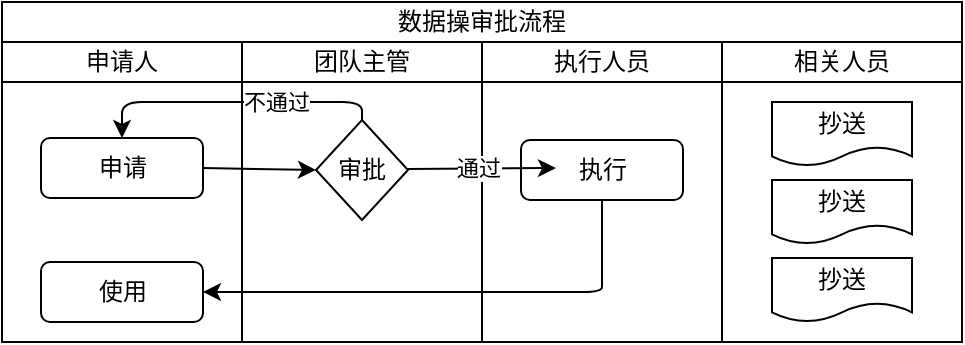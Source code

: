 <mxfile version="14.2.9" type="github">
  <diagram id="VMFxmdH4z1Ak0hR0MI4i" name="Page-1">
    <mxGraphModel dx="1381" dy="667" grid="1" gridSize="10" guides="1" tooltips="1" connect="1" arrows="1" fold="1" page="1" pageScale="1" pageWidth="827" pageHeight="1169" math="0" shadow="0">
      <root>
        <mxCell id="0" />
        <mxCell id="1" parent="0" />
        <mxCell id="eBu9w11p36_Ps7mkt3---1" value="数据操审批流程" style="rounded=0;whiteSpace=wrap;html=1;" parent="1" vertex="1">
          <mxGeometry x="64" y="120" width="480" height="20" as="geometry" />
        </mxCell>
        <mxCell id="eBu9w11p36_Ps7mkt3---3" value="申请人" style="rounded=0;whiteSpace=wrap;html=1;" parent="1" vertex="1">
          <mxGeometry x="64" y="140" width="120" height="20" as="geometry" />
        </mxCell>
        <mxCell id="eBu9w11p36_Ps7mkt3---4" value="团队主管" style="rounded=0;whiteSpace=wrap;html=1;" parent="1" vertex="1">
          <mxGeometry x="184" y="140" width="120" height="20" as="geometry" />
        </mxCell>
        <mxCell id="eBu9w11p36_Ps7mkt3---6" value="执行人员" style="rounded=0;whiteSpace=wrap;html=1;" parent="1" vertex="1">
          <mxGeometry x="304" y="140" width="120" height="20" as="geometry" />
        </mxCell>
        <mxCell id="eBu9w11p36_Ps7mkt3---7" value="相关人员" style="rounded=0;whiteSpace=wrap;html=1;" parent="1" vertex="1">
          <mxGeometry x="424" y="140" width="120" height="20" as="geometry" />
        </mxCell>
        <mxCell id="eBu9w11p36_Ps7mkt3---8" value="" style="rounded=0;whiteSpace=wrap;html=1;" parent="1" vertex="1">
          <mxGeometry x="64" y="160" width="120" height="130" as="geometry" />
        </mxCell>
        <mxCell id="eBu9w11p36_Ps7mkt3---9" value="申请" style="rounded=1;whiteSpace=wrap;html=1;" parent="1" vertex="1">
          <mxGeometry x="83.5" y="188" width="81" height="30" as="geometry" />
        </mxCell>
        <mxCell id="eBu9w11p36_Ps7mkt3---10" value="" style="rounded=0;whiteSpace=wrap;html=1;" parent="1" vertex="1">
          <mxGeometry x="184" y="160" width="120" height="130" as="geometry" />
        </mxCell>
        <mxCell id="eBu9w11p36_Ps7mkt3---12" value="" style="rounded=0;whiteSpace=wrap;html=1;fontStyle=1" parent="1" vertex="1">
          <mxGeometry x="304" y="160" width="120" height="130" as="geometry" />
        </mxCell>
        <mxCell id="eBu9w11p36_Ps7mkt3---13" value="" style="rounded=0;whiteSpace=wrap;html=1;" parent="1" vertex="1">
          <mxGeometry x="424" y="160" width="120" height="130" as="geometry" />
        </mxCell>
        <mxCell id="eBu9w11p36_Ps7mkt3---14" value="使用" style="rounded=1;whiteSpace=wrap;html=1;" parent="1" vertex="1">
          <mxGeometry x="83.5" y="250" width="81" height="30" as="geometry" />
        </mxCell>
        <mxCell id="eBu9w11p36_Ps7mkt3---15" value="审批" style="rhombus;whiteSpace=wrap;html=1;" parent="1" vertex="1">
          <mxGeometry x="221" y="179" width="46" height="50" as="geometry" />
        </mxCell>
        <mxCell id="eBu9w11p36_Ps7mkt3---17" value="执行" style="rounded=1;whiteSpace=wrap;html=1;" parent="1" vertex="1">
          <mxGeometry x="323.5" y="189" width="81" height="30" as="geometry" />
        </mxCell>
        <mxCell id="eBu9w11p36_Ps7mkt3---18" value="抄送" style="shape=document;whiteSpace=wrap;html=1;boundedLbl=1;" parent="1" vertex="1">
          <mxGeometry x="449" y="170" width="70" height="32" as="geometry" />
        </mxCell>
        <mxCell id="eBu9w11p36_Ps7mkt3---19" value="抄送" style="shape=document;whiteSpace=wrap;html=1;boundedLbl=1;" parent="1" vertex="1">
          <mxGeometry x="449" y="248" width="70" height="32" as="geometry" />
        </mxCell>
        <mxCell id="eBu9w11p36_Ps7mkt3---20" value="抄送" style="shape=document;whiteSpace=wrap;html=1;boundedLbl=1;" parent="1" vertex="1">
          <mxGeometry x="449" y="209" width="70" height="32" as="geometry" />
        </mxCell>
        <mxCell id="eBu9w11p36_Ps7mkt3---21" value="" style="endArrow=classic;html=1;exitX=1;exitY=0.5;exitDx=0;exitDy=0;entryX=0;entryY=0.5;entryDx=0;entryDy=0;" parent="1" source="eBu9w11p36_Ps7mkt3---9" target="eBu9w11p36_Ps7mkt3---15" edge="1">
          <mxGeometry width="50" height="50" relative="1" as="geometry">
            <mxPoint x="160" y="240" as="sourcePoint" />
            <mxPoint x="210" y="190" as="targetPoint" />
          </mxGeometry>
        </mxCell>
        <mxCell id="eBu9w11p36_Ps7mkt3---22" value="" style="endArrow=classic;html=1;exitX=1;exitY=0.5;exitDx=0;exitDy=0;entryX=0;entryY=0.5;entryDx=0;entryDy=0;" parent="1" edge="1">
          <mxGeometry width="50" height="50" relative="1" as="geometry">
            <mxPoint x="267" y="203.5" as="sourcePoint" />
            <mxPoint x="341" y="203" as="targetPoint" />
          </mxGeometry>
        </mxCell>
        <mxCell id="eBu9w11p36_Ps7mkt3---27" value="通过" style="edgeLabel;html=1;align=center;verticalAlign=middle;resizable=0;points=[];" parent="eBu9w11p36_Ps7mkt3---22" vertex="1" connectable="0">
          <mxGeometry x="-0.054" y="1" relative="1" as="geometry">
            <mxPoint as="offset" />
          </mxGeometry>
        </mxCell>
        <mxCell id="eBu9w11p36_Ps7mkt3---25" value="" style="endArrow=classic;html=1;entryX=1;entryY=0.5;entryDx=0;entryDy=0;exitX=0.5;exitY=1;exitDx=0;exitDy=0;" parent="1" target="eBu9w11p36_Ps7mkt3---14" edge="1" source="eBu9w11p36_Ps7mkt3---17">
          <mxGeometry width="50" height="50" relative="1" as="geometry">
            <mxPoint x="480" y="220" as="sourcePoint" />
            <mxPoint x="480" y="310" as="targetPoint" />
            <Array as="points">
              <mxPoint x="364" y="255" />
              <mxPoint x="364" y="265" />
            </Array>
          </mxGeometry>
        </mxCell>
        <mxCell id="eBu9w11p36_Ps7mkt3---28" value="" style="endArrow=classic;html=1;exitX=0.5;exitY=0;exitDx=0;exitDy=0;entryX=0.5;entryY=0;entryDx=0;entryDy=0;" parent="1" source="eBu9w11p36_Ps7mkt3---15" target="eBu9w11p36_Ps7mkt3---9" edge="1">
          <mxGeometry width="50" height="50" relative="1" as="geometry">
            <mxPoint x="240" y="179" as="sourcePoint" />
            <mxPoint x="244" y="170" as="targetPoint" />
            <Array as="points">
              <mxPoint x="244" y="170" />
              <mxPoint x="124" y="170" />
            </Array>
          </mxGeometry>
        </mxCell>
        <mxCell id="eBu9w11p36_Ps7mkt3---30" value="不通过" style="edgeLabel;html=1;align=center;verticalAlign=middle;resizable=0;points=[];" parent="eBu9w11p36_Ps7mkt3---28" vertex="1" connectable="0">
          <mxGeometry x="-0.292" relative="1" as="geometry">
            <mxPoint as="offset" />
          </mxGeometry>
        </mxCell>
      </root>
    </mxGraphModel>
  </diagram>
</mxfile>
